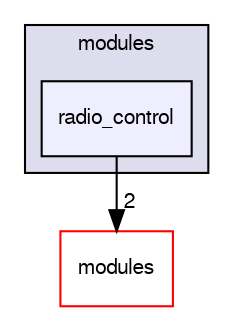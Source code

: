 digraph "sw/airborne/arch/chibios/modules/radio_control" {
  compound=true
  node [ fontsize="10", fontname="FreeSans"];
  edge [ labelfontsize="10", labelfontname="FreeSans"];
  subgraph clusterdir_b90ea24ba107b1eee04b94e35b69f47b {
    graph [ bgcolor="#ddddee", pencolor="black", label="modules" fontname="FreeSans", fontsize="10", URL="dir_b90ea24ba107b1eee04b94e35b69f47b.html"]
  dir_0b5daec9f0b32b543f15a3dbc70ba934 [shape=box, label="radio_control", style="filled", fillcolor="#eeeeff", pencolor="black", URL="dir_0b5daec9f0b32b543f15a3dbc70ba934.html"];
  }
  dir_c2abcdd6ccb39c3582929c0e3f5651c2 [shape=box label="modules" fillcolor="white" style="filled" color="red" URL="dir_c2abcdd6ccb39c3582929c0e3f5651c2.html"];
  dir_0b5daec9f0b32b543f15a3dbc70ba934->dir_c2abcdd6ccb39c3582929c0e3f5651c2 [headlabel="2", labeldistance=1.5 headhref="dir_000025_000031.html"];
}

